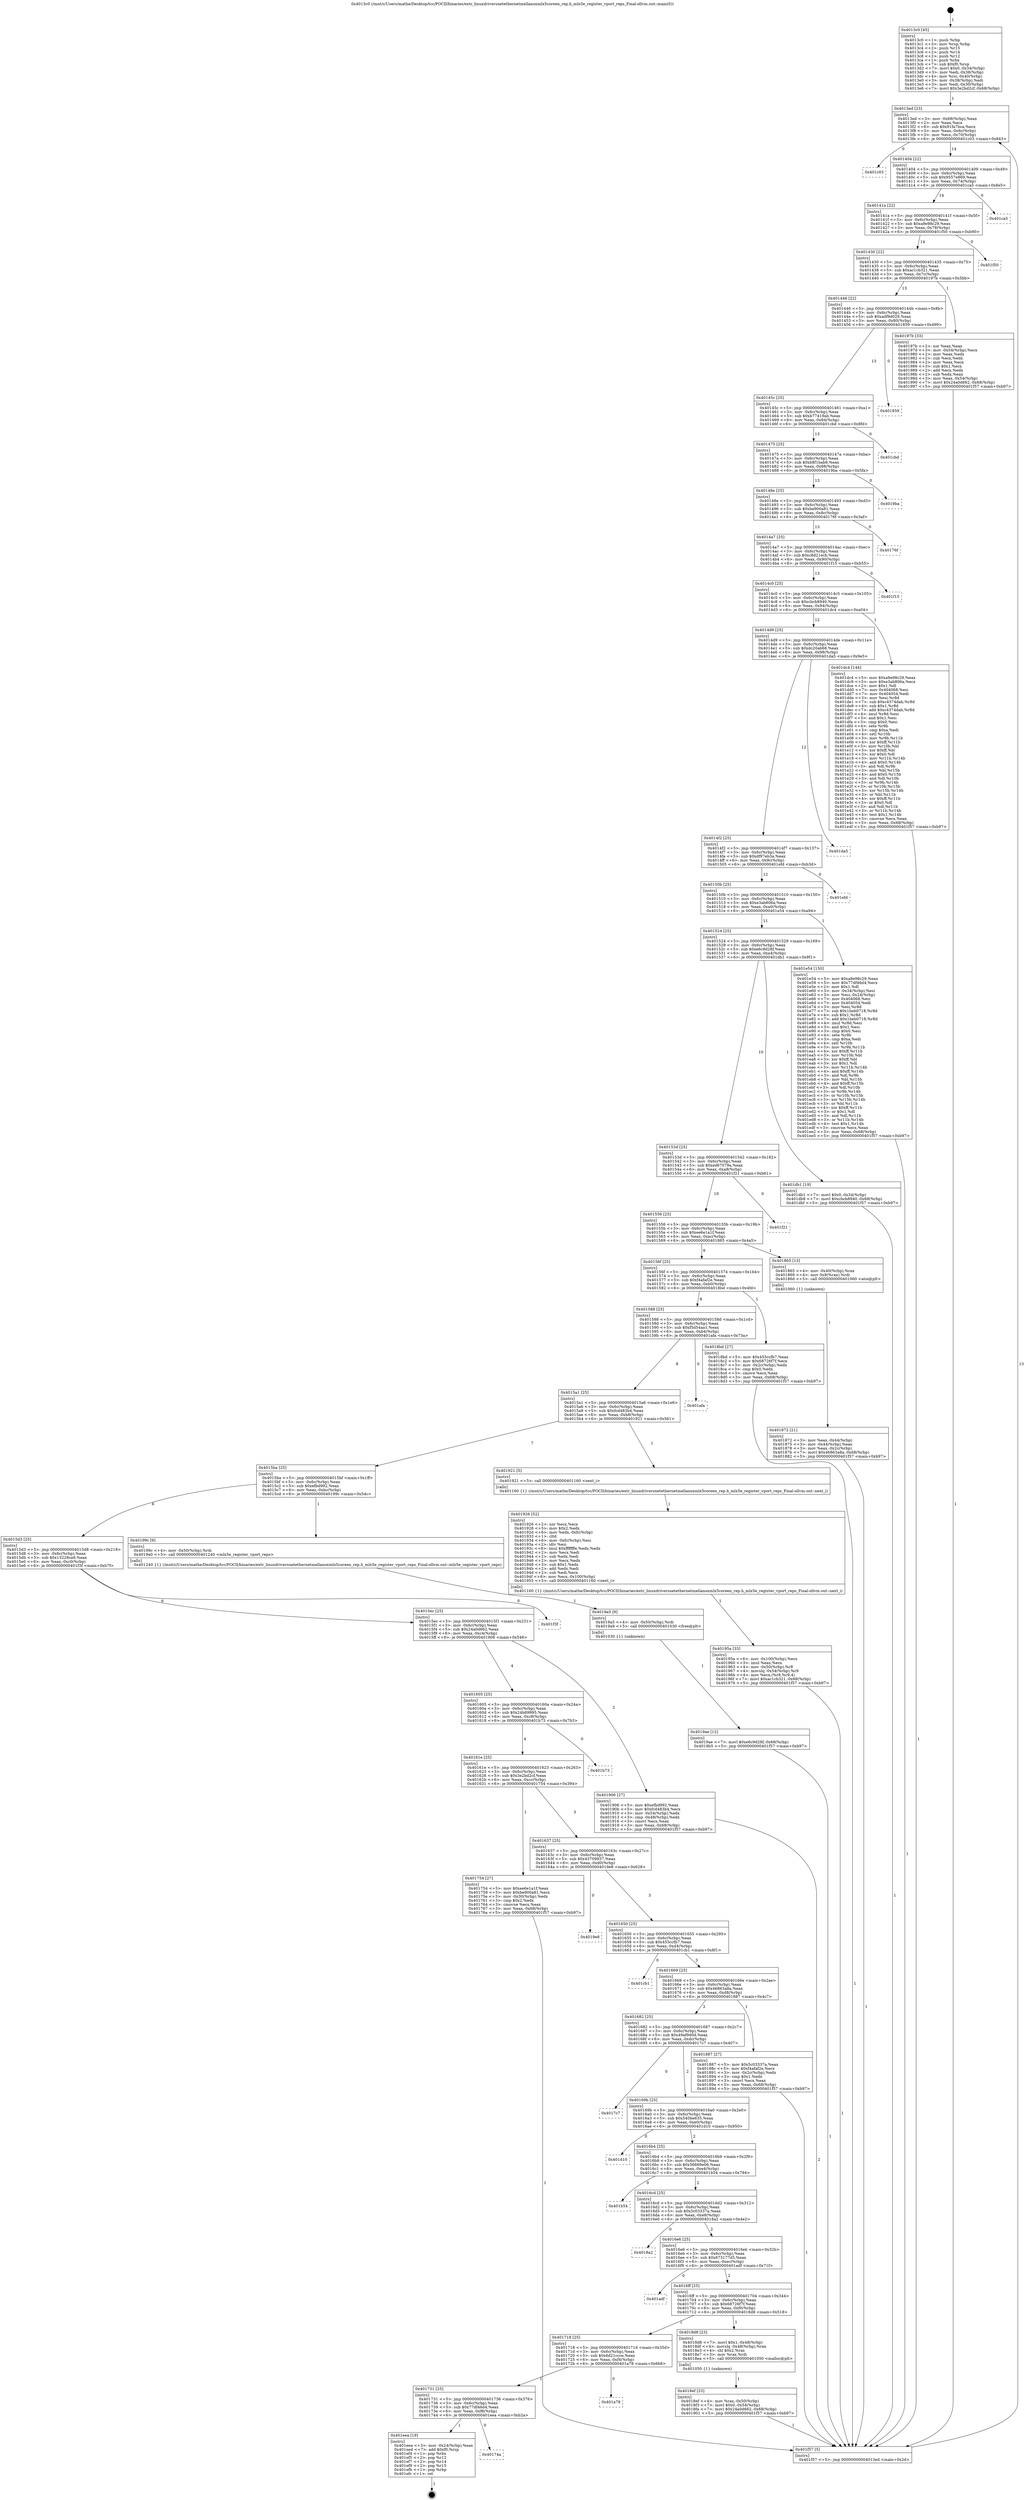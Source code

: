 digraph "0x4013c0" {
  label = "0x4013c0 (/mnt/c/Users/mathe/Desktop/tcc/POCII/binaries/extr_linuxdriversnetethernetmellanoxmlx5coreen_rep.h_mlx5e_register_vport_reps_Final-ollvm.out::main(0))"
  labelloc = "t"
  node[shape=record]

  Entry [label="",width=0.3,height=0.3,shape=circle,fillcolor=black,style=filled]
  "0x4013ed" [label="{
     0x4013ed [23]\l
     | [instrs]\l
     &nbsp;&nbsp;0x4013ed \<+3\>: mov -0x68(%rbp),%eax\l
     &nbsp;&nbsp;0x4013f0 \<+2\>: mov %eax,%ecx\l
     &nbsp;&nbsp;0x4013f2 \<+6\>: sub $0x91fa7bca,%ecx\l
     &nbsp;&nbsp;0x4013f8 \<+3\>: mov %eax,-0x6c(%rbp)\l
     &nbsp;&nbsp;0x4013fb \<+3\>: mov %ecx,-0x70(%rbp)\l
     &nbsp;&nbsp;0x4013fe \<+6\>: je 0000000000401c03 \<main+0x843\>\l
  }"]
  "0x401c03" [label="{
     0x401c03\l
  }", style=dashed]
  "0x401404" [label="{
     0x401404 [22]\l
     | [instrs]\l
     &nbsp;&nbsp;0x401404 \<+5\>: jmp 0000000000401409 \<main+0x49\>\l
     &nbsp;&nbsp;0x401409 \<+3\>: mov -0x6c(%rbp),%eax\l
     &nbsp;&nbsp;0x40140c \<+5\>: sub $0x9557e869,%eax\l
     &nbsp;&nbsp;0x401411 \<+3\>: mov %eax,-0x74(%rbp)\l
     &nbsp;&nbsp;0x401414 \<+6\>: je 0000000000401ca5 \<main+0x8e5\>\l
  }"]
  Exit [label="",width=0.3,height=0.3,shape=circle,fillcolor=black,style=filled,peripheries=2]
  "0x401ca5" [label="{
     0x401ca5\l
  }", style=dashed]
  "0x40141a" [label="{
     0x40141a [22]\l
     | [instrs]\l
     &nbsp;&nbsp;0x40141a \<+5\>: jmp 000000000040141f \<main+0x5f\>\l
     &nbsp;&nbsp;0x40141f \<+3\>: mov -0x6c(%rbp),%eax\l
     &nbsp;&nbsp;0x401422 \<+5\>: sub $0xa9e98c29,%eax\l
     &nbsp;&nbsp;0x401427 \<+3\>: mov %eax,-0x78(%rbp)\l
     &nbsp;&nbsp;0x40142a \<+6\>: je 0000000000401f50 \<main+0xb90\>\l
  }"]
  "0x40174a" [label="{
     0x40174a\l
  }", style=dashed]
  "0x401f50" [label="{
     0x401f50\l
  }", style=dashed]
  "0x401430" [label="{
     0x401430 [22]\l
     | [instrs]\l
     &nbsp;&nbsp;0x401430 \<+5\>: jmp 0000000000401435 \<main+0x75\>\l
     &nbsp;&nbsp;0x401435 \<+3\>: mov -0x6c(%rbp),%eax\l
     &nbsp;&nbsp;0x401438 \<+5\>: sub $0xac1cb321,%eax\l
     &nbsp;&nbsp;0x40143d \<+3\>: mov %eax,-0x7c(%rbp)\l
     &nbsp;&nbsp;0x401440 \<+6\>: je 000000000040197b \<main+0x5bb\>\l
  }"]
  "0x401eea" [label="{
     0x401eea [19]\l
     | [instrs]\l
     &nbsp;&nbsp;0x401eea \<+3\>: mov -0x24(%rbp),%eax\l
     &nbsp;&nbsp;0x401eed \<+7\>: add $0xf0,%rsp\l
     &nbsp;&nbsp;0x401ef4 \<+1\>: pop %rbx\l
     &nbsp;&nbsp;0x401ef5 \<+2\>: pop %r12\l
     &nbsp;&nbsp;0x401ef7 \<+2\>: pop %r14\l
     &nbsp;&nbsp;0x401ef9 \<+2\>: pop %r15\l
     &nbsp;&nbsp;0x401efb \<+1\>: pop %rbp\l
     &nbsp;&nbsp;0x401efc \<+1\>: ret\l
  }"]
  "0x40197b" [label="{
     0x40197b [33]\l
     | [instrs]\l
     &nbsp;&nbsp;0x40197b \<+2\>: xor %eax,%eax\l
     &nbsp;&nbsp;0x40197d \<+3\>: mov -0x54(%rbp),%ecx\l
     &nbsp;&nbsp;0x401980 \<+2\>: mov %eax,%edx\l
     &nbsp;&nbsp;0x401982 \<+2\>: sub %ecx,%edx\l
     &nbsp;&nbsp;0x401984 \<+2\>: mov %eax,%ecx\l
     &nbsp;&nbsp;0x401986 \<+3\>: sub $0x1,%ecx\l
     &nbsp;&nbsp;0x401989 \<+2\>: add %ecx,%edx\l
     &nbsp;&nbsp;0x40198b \<+2\>: sub %edx,%eax\l
     &nbsp;&nbsp;0x40198d \<+3\>: mov %eax,-0x54(%rbp)\l
     &nbsp;&nbsp;0x401990 \<+7\>: movl $0x24a0d662,-0x68(%rbp)\l
     &nbsp;&nbsp;0x401997 \<+5\>: jmp 0000000000401f57 \<main+0xb97\>\l
  }"]
  "0x401446" [label="{
     0x401446 [22]\l
     | [instrs]\l
     &nbsp;&nbsp;0x401446 \<+5\>: jmp 000000000040144b \<main+0x8b\>\l
     &nbsp;&nbsp;0x40144b \<+3\>: mov -0x6c(%rbp),%eax\l
     &nbsp;&nbsp;0x40144e \<+5\>: sub $0xadf9d029,%eax\l
     &nbsp;&nbsp;0x401453 \<+3\>: mov %eax,-0x80(%rbp)\l
     &nbsp;&nbsp;0x401456 \<+6\>: je 0000000000401859 \<main+0x499\>\l
  }"]
  "0x401731" [label="{
     0x401731 [25]\l
     | [instrs]\l
     &nbsp;&nbsp;0x401731 \<+5\>: jmp 0000000000401736 \<main+0x376\>\l
     &nbsp;&nbsp;0x401736 \<+3\>: mov -0x6c(%rbp),%eax\l
     &nbsp;&nbsp;0x401739 \<+5\>: sub $0x77df46d4,%eax\l
     &nbsp;&nbsp;0x40173e \<+6\>: mov %eax,-0xf8(%rbp)\l
     &nbsp;&nbsp;0x401744 \<+6\>: je 0000000000401eea \<main+0xb2a\>\l
  }"]
  "0x401859" [label="{
     0x401859\l
  }", style=dashed]
  "0x40145c" [label="{
     0x40145c [25]\l
     | [instrs]\l
     &nbsp;&nbsp;0x40145c \<+5\>: jmp 0000000000401461 \<main+0xa1\>\l
     &nbsp;&nbsp;0x401461 \<+3\>: mov -0x6c(%rbp),%eax\l
     &nbsp;&nbsp;0x401464 \<+5\>: sub $0xb77419ab,%eax\l
     &nbsp;&nbsp;0x401469 \<+6\>: mov %eax,-0x84(%rbp)\l
     &nbsp;&nbsp;0x40146f \<+6\>: je 0000000000401cbd \<main+0x8fd\>\l
  }"]
  "0x401a78" [label="{
     0x401a78\l
  }", style=dashed]
  "0x401cbd" [label="{
     0x401cbd\l
  }", style=dashed]
  "0x401475" [label="{
     0x401475 [25]\l
     | [instrs]\l
     &nbsp;&nbsp;0x401475 \<+5\>: jmp 000000000040147a \<main+0xba\>\l
     &nbsp;&nbsp;0x40147a \<+3\>: mov -0x6c(%rbp),%eax\l
     &nbsp;&nbsp;0x40147d \<+5\>: sub $0xb8f1bab8,%eax\l
     &nbsp;&nbsp;0x401482 \<+6\>: mov %eax,-0x88(%rbp)\l
     &nbsp;&nbsp;0x401488 \<+6\>: je 00000000004019ba \<main+0x5fa\>\l
  }"]
  "0x4019ae" [label="{
     0x4019ae [12]\l
     | [instrs]\l
     &nbsp;&nbsp;0x4019ae \<+7\>: movl $0xe6c9d28f,-0x68(%rbp)\l
     &nbsp;&nbsp;0x4019b5 \<+5\>: jmp 0000000000401f57 \<main+0xb97\>\l
  }"]
  "0x4019ba" [label="{
     0x4019ba\l
  }", style=dashed]
  "0x40148e" [label="{
     0x40148e [25]\l
     | [instrs]\l
     &nbsp;&nbsp;0x40148e \<+5\>: jmp 0000000000401493 \<main+0xd3\>\l
     &nbsp;&nbsp;0x401493 \<+3\>: mov -0x6c(%rbp),%eax\l
     &nbsp;&nbsp;0x401496 \<+5\>: sub $0xbe900a81,%eax\l
     &nbsp;&nbsp;0x40149b \<+6\>: mov %eax,-0x8c(%rbp)\l
     &nbsp;&nbsp;0x4014a1 \<+6\>: je 000000000040176f \<main+0x3af\>\l
  }"]
  "0x4019a5" [label="{
     0x4019a5 [9]\l
     | [instrs]\l
     &nbsp;&nbsp;0x4019a5 \<+4\>: mov -0x50(%rbp),%rdi\l
     &nbsp;&nbsp;0x4019a9 \<+5\>: call 0000000000401030 \<free@plt\>\l
     | [calls]\l
     &nbsp;&nbsp;0x401030 \{1\} (unknown)\l
  }"]
  "0x40176f" [label="{
     0x40176f\l
  }", style=dashed]
  "0x4014a7" [label="{
     0x4014a7 [25]\l
     | [instrs]\l
     &nbsp;&nbsp;0x4014a7 \<+5\>: jmp 00000000004014ac \<main+0xec\>\l
     &nbsp;&nbsp;0x4014ac \<+3\>: mov -0x6c(%rbp),%eax\l
     &nbsp;&nbsp;0x4014af \<+5\>: sub $0xc8d21ecb,%eax\l
     &nbsp;&nbsp;0x4014b4 \<+6\>: mov %eax,-0x90(%rbp)\l
     &nbsp;&nbsp;0x4014ba \<+6\>: je 0000000000401f15 \<main+0xb55\>\l
  }"]
  "0x40195a" [label="{
     0x40195a [33]\l
     | [instrs]\l
     &nbsp;&nbsp;0x40195a \<+6\>: mov -0x100(%rbp),%ecx\l
     &nbsp;&nbsp;0x401960 \<+3\>: imul %eax,%ecx\l
     &nbsp;&nbsp;0x401963 \<+4\>: mov -0x50(%rbp),%r8\l
     &nbsp;&nbsp;0x401967 \<+4\>: movslq -0x54(%rbp),%r9\l
     &nbsp;&nbsp;0x40196b \<+4\>: mov %ecx,(%r8,%r9,4)\l
     &nbsp;&nbsp;0x40196f \<+7\>: movl $0xac1cb321,-0x68(%rbp)\l
     &nbsp;&nbsp;0x401976 \<+5\>: jmp 0000000000401f57 \<main+0xb97\>\l
  }"]
  "0x401f15" [label="{
     0x401f15\l
  }", style=dashed]
  "0x4014c0" [label="{
     0x4014c0 [25]\l
     | [instrs]\l
     &nbsp;&nbsp;0x4014c0 \<+5\>: jmp 00000000004014c5 \<main+0x105\>\l
     &nbsp;&nbsp;0x4014c5 \<+3\>: mov -0x6c(%rbp),%eax\l
     &nbsp;&nbsp;0x4014c8 \<+5\>: sub $0xcbcb8940,%eax\l
     &nbsp;&nbsp;0x4014cd \<+6\>: mov %eax,-0x94(%rbp)\l
     &nbsp;&nbsp;0x4014d3 \<+6\>: je 0000000000401dc4 \<main+0xa04\>\l
  }"]
  "0x401926" [label="{
     0x401926 [52]\l
     | [instrs]\l
     &nbsp;&nbsp;0x401926 \<+2\>: xor %ecx,%ecx\l
     &nbsp;&nbsp;0x401928 \<+5\>: mov $0x2,%edx\l
     &nbsp;&nbsp;0x40192d \<+6\>: mov %edx,-0xfc(%rbp)\l
     &nbsp;&nbsp;0x401933 \<+1\>: cltd\l
     &nbsp;&nbsp;0x401934 \<+6\>: mov -0xfc(%rbp),%esi\l
     &nbsp;&nbsp;0x40193a \<+2\>: idiv %esi\l
     &nbsp;&nbsp;0x40193c \<+6\>: imul $0xfffffffe,%edx,%edx\l
     &nbsp;&nbsp;0x401942 \<+2\>: mov %ecx,%edi\l
     &nbsp;&nbsp;0x401944 \<+2\>: sub %edx,%edi\l
     &nbsp;&nbsp;0x401946 \<+2\>: mov %ecx,%edx\l
     &nbsp;&nbsp;0x401948 \<+3\>: sub $0x1,%edx\l
     &nbsp;&nbsp;0x40194b \<+2\>: add %edx,%edi\l
     &nbsp;&nbsp;0x40194d \<+2\>: sub %edi,%ecx\l
     &nbsp;&nbsp;0x40194f \<+6\>: mov %ecx,-0x100(%rbp)\l
     &nbsp;&nbsp;0x401955 \<+5\>: call 0000000000401160 \<next_i\>\l
     | [calls]\l
     &nbsp;&nbsp;0x401160 \{1\} (/mnt/c/Users/mathe/Desktop/tcc/POCII/binaries/extr_linuxdriversnetethernetmellanoxmlx5coreen_rep.h_mlx5e_register_vport_reps_Final-ollvm.out::next_i)\l
  }"]
  "0x401dc4" [label="{
     0x401dc4 [144]\l
     | [instrs]\l
     &nbsp;&nbsp;0x401dc4 \<+5\>: mov $0xa9e98c29,%eax\l
     &nbsp;&nbsp;0x401dc9 \<+5\>: mov $0xe3ab806a,%ecx\l
     &nbsp;&nbsp;0x401dce \<+2\>: mov $0x1,%dl\l
     &nbsp;&nbsp;0x401dd0 \<+7\>: mov 0x404068,%esi\l
     &nbsp;&nbsp;0x401dd7 \<+7\>: mov 0x404054,%edi\l
     &nbsp;&nbsp;0x401dde \<+3\>: mov %esi,%r8d\l
     &nbsp;&nbsp;0x401de1 \<+7\>: sub $0xc4374dab,%r8d\l
     &nbsp;&nbsp;0x401de8 \<+4\>: sub $0x1,%r8d\l
     &nbsp;&nbsp;0x401dec \<+7\>: add $0xc4374dab,%r8d\l
     &nbsp;&nbsp;0x401df3 \<+4\>: imul %r8d,%esi\l
     &nbsp;&nbsp;0x401df7 \<+3\>: and $0x1,%esi\l
     &nbsp;&nbsp;0x401dfa \<+3\>: cmp $0x0,%esi\l
     &nbsp;&nbsp;0x401dfd \<+4\>: sete %r9b\l
     &nbsp;&nbsp;0x401e01 \<+3\>: cmp $0xa,%edi\l
     &nbsp;&nbsp;0x401e04 \<+4\>: setl %r10b\l
     &nbsp;&nbsp;0x401e08 \<+3\>: mov %r9b,%r11b\l
     &nbsp;&nbsp;0x401e0b \<+4\>: xor $0xff,%r11b\l
     &nbsp;&nbsp;0x401e0f \<+3\>: mov %r10b,%bl\l
     &nbsp;&nbsp;0x401e12 \<+3\>: xor $0xff,%bl\l
     &nbsp;&nbsp;0x401e15 \<+3\>: xor $0x0,%dl\l
     &nbsp;&nbsp;0x401e18 \<+3\>: mov %r11b,%r14b\l
     &nbsp;&nbsp;0x401e1b \<+4\>: and $0x0,%r14b\l
     &nbsp;&nbsp;0x401e1f \<+3\>: and %dl,%r9b\l
     &nbsp;&nbsp;0x401e22 \<+3\>: mov %bl,%r15b\l
     &nbsp;&nbsp;0x401e25 \<+4\>: and $0x0,%r15b\l
     &nbsp;&nbsp;0x401e29 \<+3\>: and %dl,%r10b\l
     &nbsp;&nbsp;0x401e2c \<+3\>: or %r9b,%r14b\l
     &nbsp;&nbsp;0x401e2f \<+3\>: or %r10b,%r15b\l
     &nbsp;&nbsp;0x401e32 \<+3\>: xor %r15b,%r14b\l
     &nbsp;&nbsp;0x401e35 \<+3\>: or %bl,%r11b\l
     &nbsp;&nbsp;0x401e38 \<+4\>: xor $0xff,%r11b\l
     &nbsp;&nbsp;0x401e3c \<+3\>: or $0x0,%dl\l
     &nbsp;&nbsp;0x401e3f \<+3\>: and %dl,%r11b\l
     &nbsp;&nbsp;0x401e42 \<+3\>: or %r11b,%r14b\l
     &nbsp;&nbsp;0x401e45 \<+4\>: test $0x1,%r14b\l
     &nbsp;&nbsp;0x401e49 \<+3\>: cmovne %ecx,%eax\l
     &nbsp;&nbsp;0x401e4c \<+3\>: mov %eax,-0x68(%rbp)\l
     &nbsp;&nbsp;0x401e4f \<+5\>: jmp 0000000000401f57 \<main+0xb97\>\l
  }"]
  "0x4014d9" [label="{
     0x4014d9 [25]\l
     | [instrs]\l
     &nbsp;&nbsp;0x4014d9 \<+5\>: jmp 00000000004014de \<main+0x11e\>\l
     &nbsp;&nbsp;0x4014de \<+3\>: mov -0x6c(%rbp),%eax\l
     &nbsp;&nbsp;0x4014e1 \<+5\>: sub $0xdc20ab66,%eax\l
     &nbsp;&nbsp;0x4014e6 \<+6\>: mov %eax,-0x98(%rbp)\l
     &nbsp;&nbsp;0x4014ec \<+6\>: je 0000000000401da5 \<main+0x9e5\>\l
  }"]
  "0x4018ef" [label="{
     0x4018ef [23]\l
     | [instrs]\l
     &nbsp;&nbsp;0x4018ef \<+4\>: mov %rax,-0x50(%rbp)\l
     &nbsp;&nbsp;0x4018f3 \<+7\>: movl $0x0,-0x54(%rbp)\l
     &nbsp;&nbsp;0x4018fa \<+7\>: movl $0x24a0d662,-0x68(%rbp)\l
     &nbsp;&nbsp;0x401901 \<+5\>: jmp 0000000000401f57 \<main+0xb97\>\l
  }"]
  "0x401da5" [label="{
     0x401da5\l
  }", style=dashed]
  "0x4014f2" [label="{
     0x4014f2 [25]\l
     | [instrs]\l
     &nbsp;&nbsp;0x4014f2 \<+5\>: jmp 00000000004014f7 \<main+0x137\>\l
     &nbsp;&nbsp;0x4014f7 \<+3\>: mov -0x6c(%rbp),%eax\l
     &nbsp;&nbsp;0x4014fa \<+5\>: sub $0xdf97eb3a,%eax\l
     &nbsp;&nbsp;0x4014ff \<+6\>: mov %eax,-0x9c(%rbp)\l
     &nbsp;&nbsp;0x401505 \<+6\>: je 0000000000401efd \<main+0xb3d\>\l
  }"]
  "0x401718" [label="{
     0x401718 [25]\l
     | [instrs]\l
     &nbsp;&nbsp;0x401718 \<+5\>: jmp 000000000040171d \<main+0x35d\>\l
     &nbsp;&nbsp;0x40171d \<+3\>: mov -0x6c(%rbp),%eax\l
     &nbsp;&nbsp;0x401720 \<+5\>: sub $0x6d21ccce,%eax\l
     &nbsp;&nbsp;0x401725 \<+6\>: mov %eax,-0xf4(%rbp)\l
     &nbsp;&nbsp;0x40172b \<+6\>: je 0000000000401a78 \<main+0x6b8\>\l
  }"]
  "0x401efd" [label="{
     0x401efd\l
  }", style=dashed]
  "0x40150b" [label="{
     0x40150b [25]\l
     | [instrs]\l
     &nbsp;&nbsp;0x40150b \<+5\>: jmp 0000000000401510 \<main+0x150\>\l
     &nbsp;&nbsp;0x401510 \<+3\>: mov -0x6c(%rbp),%eax\l
     &nbsp;&nbsp;0x401513 \<+5\>: sub $0xe3ab806a,%eax\l
     &nbsp;&nbsp;0x401518 \<+6\>: mov %eax,-0xa0(%rbp)\l
     &nbsp;&nbsp;0x40151e \<+6\>: je 0000000000401e54 \<main+0xa94\>\l
  }"]
  "0x4018d8" [label="{
     0x4018d8 [23]\l
     | [instrs]\l
     &nbsp;&nbsp;0x4018d8 \<+7\>: movl $0x1,-0x48(%rbp)\l
     &nbsp;&nbsp;0x4018df \<+4\>: movslq -0x48(%rbp),%rax\l
     &nbsp;&nbsp;0x4018e3 \<+4\>: shl $0x2,%rax\l
     &nbsp;&nbsp;0x4018e7 \<+3\>: mov %rax,%rdi\l
     &nbsp;&nbsp;0x4018ea \<+5\>: call 0000000000401050 \<malloc@plt\>\l
     | [calls]\l
     &nbsp;&nbsp;0x401050 \{1\} (unknown)\l
  }"]
  "0x401e54" [label="{
     0x401e54 [150]\l
     | [instrs]\l
     &nbsp;&nbsp;0x401e54 \<+5\>: mov $0xa9e98c29,%eax\l
     &nbsp;&nbsp;0x401e59 \<+5\>: mov $0x77df46d4,%ecx\l
     &nbsp;&nbsp;0x401e5e \<+2\>: mov $0x1,%dl\l
     &nbsp;&nbsp;0x401e60 \<+3\>: mov -0x34(%rbp),%esi\l
     &nbsp;&nbsp;0x401e63 \<+3\>: mov %esi,-0x24(%rbp)\l
     &nbsp;&nbsp;0x401e66 \<+7\>: mov 0x404068,%esi\l
     &nbsp;&nbsp;0x401e6d \<+7\>: mov 0x404054,%edi\l
     &nbsp;&nbsp;0x401e74 \<+3\>: mov %esi,%r8d\l
     &nbsp;&nbsp;0x401e77 \<+7\>: sub $0x1beb0718,%r8d\l
     &nbsp;&nbsp;0x401e7e \<+4\>: sub $0x1,%r8d\l
     &nbsp;&nbsp;0x401e82 \<+7\>: add $0x1beb0718,%r8d\l
     &nbsp;&nbsp;0x401e89 \<+4\>: imul %r8d,%esi\l
     &nbsp;&nbsp;0x401e8d \<+3\>: and $0x1,%esi\l
     &nbsp;&nbsp;0x401e90 \<+3\>: cmp $0x0,%esi\l
     &nbsp;&nbsp;0x401e93 \<+4\>: sete %r9b\l
     &nbsp;&nbsp;0x401e97 \<+3\>: cmp $0xa,%edi\l
     &nbsp;&nbsp;0x401e9a \<+4\>: setl %r10b\l
     &nbsp;&nbsp;0x401e9e \<+3\>: mov %r9b,%r11b\l
     &nbsp;&nbsp;0x401ea1 \<+4\>: xor $0xff,%r11b\l
     &nbsp;&nbsp;0x401ea5 \<+3\>: mov %r10b,%bl\l
     &nbsp;&nbsp;0x401ea8 \<+3\>: xor $0xff,%bl\l
     &nbsp;&nbsp;0x401eab \<+3\>: xor $0x1,%dl\l
     &nbsp;&nbsp;0x401eae \<+3\>: mov %r11b,%r14b\l
     &nbsp;&nbsp;0x401eb1 \<+4\>: and $0xff,%r14b\l
     &nbsp;&nbsp;0x401eb5 \<+3\>: and %dl,%r9b\l
     &nbsp;&nbsp;0x401eb8 \<+3\>: mov %bl,%r15b\l
     &nbsp;&nbsp;0x401ebb \<+4\>: and $0xff,%r15b\l
     &nbsp;&nbsp;0x401ebf \<+3\>: and %dl,%r10b\l
     &nbsp;&nbsp;0x401ec2 \<+3\>: or %r9b,%r14b\l
     &nbsp;&nbsp;0x401ec5 \<+3\>: or %r10b,%r15b\l
     &nbsp;&nbsp;0x401ec8 \<+3\>: xor %r15b,%r14b\l
     &nbsp;&nbsp;0x401ecb \<+3\>: or %bl,%r11b\l
     &nbsp;&nbsp;0x401ece \<+4\>: xor $0xff,%r11b\l
     &nbsp;&nbsp;0x401ed2 \<+3\>: or $0x1,%dl\l
     &nbsp;&nbsp;0x401ed5 \<+3\>: and %dl,%r11b\l
     &nbsp;&nbsp;0x401ed8 \<+3\>: or %r11b,%r14b\l
     &nbsp;&nbsp;0x401edb \<+4\>: test $0x1,%r14b\l
     &nbsp;&nbsp;0x401edf \<+3\>: cmovne %ecx,%eax\l
     &nbsp;&nbsp;0x401ee2 \<+3\>: mov %eax,-0x68(%rbp)\l
     &nbsp;&nbsp;0x401ee5 \<+5\>: jmp 0000000000401f57 \<main+0xb97\>\l
  }"]
  "0x401524" [label="{
     0x401524 [25]\l
     | [instrs]\l
     &nbsp;&nbsp;0x401524 \<+5\>: jmp 0000000000401529 \<main+0x169\>\l
     &nbsp;&nbsp;0x401529 \<+3\>: mov -0x6c(%rbp),%eax\l
     &nbsp;&nbsp;0x40152c \<+5\>: sub $0xe6c9d28f,%eax\l
     &nbsp;&nbsp;0x401531 \<+6\>: mov %eax,-0xa4(%rbp)\l
     &nbsp;&nbsp;0x401537 \<+6\>: je 0000000000401db1 \<main+0x9f1\>\l
  }"]
  "0x4016ff" [label="{
     0x4016ff [25]\l
     | [instrs]\l
     &nbsp;&nbsp;0x4016ff \<+5\>: jmp 0000000000401704 \<main+0x344\>\l
     &nbsp;&nbsp;0x401704 \<+3\>: mov -0x6c(%rbp),%eax\l
     &nbsp;&nbsp;0x401707 \<+5\>: sub $0x68726f7f,%eax\l
     &nbsp;&nbsp;0x40170c \<+6\>: mov %eax,-0xf0(%rbp)\l
     &nbsp;&nbsp;0x401712 \<+6\>: je 00000000004018d8 \<main+0x518\>\l
  }"]
  "0x401db1" [label="{
     0x401db1 [19]\l
     | [instrs]\l
     &nbsp;&nbsp;0x401db1 \<+7\>: movl $0x0,-0x34(%rbp)\l
     &nbsp;&nbsp;0x401db8 \<+7\>: movl $0xcbcb8940,-0x68(%rbp)\l
     &nbsp;&nbsp;0x401dbf \<+5\>: jmp 0000000000401f57 \<main+0xb97\>\l
  }"]
  "0x40153d" [label="{
     0x40153d [25]\l
     | [instrs]\l
     &nbsp;&nbsp;0x40153d \<+5\>: jmp 0000000000401542 \<main+0x182\>\l
     &nbsp;&nbsp;0x401542 \<+3\>: mov -0x6c(%rbp),%eax\l
     &nbsp;&nbsp;0x401545 \<+5\>: sub $0xed67079a,%eax\l
     &nbsp;&nbsp;0x40154a \<+6\>: mov %eax,-0xa8(%rbp)\l
     &nbsp;&nbsp;0x401550 \<+6\>: je 0000000000401f21 \<main+0xb61\>\l
  }"]
  "0x401adf" [label="{
     0x401adf\l
  }", style=dashed]
  "0x401f21" [label="{
     0x401f21\l
  }", style=dashed]
  "0x401556" [label="{
     0x401556 [25]\l
     | [instrs]\l
     &nbsp;&nbsp;0x401556 \<+5\>: jmp 000000000040155b \<main+0x19b\>\l
     &nbsp;&nbsp;0x40155b \<+3\>: mov -0x6c(%rbp),%eax\l
     &nbsp;&nbsp;0x40155e \<+5\>: sub $0xee6e1a1f,%eax\l
     &nbsp;&nbsp;0x401563 \<+6\>: mov %eax,-0xac(%rbp)\l
     &nbsp;&nbsp;0x401569 \<+6\>: je 0000000000401865 \<main+0x4a5\>\l
  }"]
  "0x4016e6" [label="{
     0x4016e6 [25]\l
     | [instrs]\l
     &nbsp;&nbsp;0x4016e6 \<+5\>: jmp 00000000004016eb \<main+0x32b\>\l
     &nbsp;&nbsp;0x4016eb \<+3\>: mov -0x6c(%rbp),%eax\l
     &nbsp;&nbsp;0x4016ee \<+5\>: sub $0x673177d5,%eax\l
     &nbsp;&nbsp;0x4016f3 \<+6\>: mov %eax,-0xec(%rbp)\l
     &nbsp;&nbsp;0x4016f9 \<+6\>: je 0000000000401adf \<main+0x71f\>\l
  }"]
  "0x401865" [label="{
     0x401865 [13]\l
     | [instrs]\l
     &nbsp;&nbsp;0x401865 \<+4\>: mov -0x40(%rbp),%rax\l
     &nbsp;&nbsp;0x401869 \<+4\>: mov 0x8(%rax),%rdi\l
     &nbsp;&nbsp;0x40186d \<+5\>: call 0000000000401060 \<atoi@plt\>\l
     | [calls]\l
     &nbsp;&nbsp;0x401060 \{1\} (unknown)\l
  }"]
  "0x40156f" [label="{
     0x40156f [25]\l
     | [instrs]\l
     &nbsp;&nbsp;0x40156f \<+5\>: jmp 0000000000401574 \<main+0x1b4\>\l
     &nbsp;&nbsp;0x401574 \<+3\>: mov -0x6c(%rbp),%eax\l
     &nbsp;&nbsp;0x401577 \<+5\>: sub $0xf4afaf2e,%eax\l
     &nbsp;&nbsp;0x40157c \<+6\>: mov %eax,-0xb0(%rbp)\l
     &nbsp;&nbsp;0x401582 \<+6\>: je 00000000004018bd \<main+0x4fd\>\l
  }"]
  "0x4018a2" [label="{
     0x4018a2\l
  }", style=dashed]
  "0x4018bd" [label="{
     0x4018bd [27]\l
     | [instrs]\l
     &nbsp;&nbsp;0x4018bd \<+5\>: mov $0x455ccfb7,%eax\l
     &nbsp;&nbsp;0x4018c2 \<+5\>: mov $0x68726f7f,%ecx\l
     &nbsp;&nbsp;0x4018c7 \<+3\>: mov -0x2c(%rbp),%edx\l
     &nbsp;&nbsp;0x4018ca \<+3\>: cmp $0x0,%edx\l
     &nbsp;&nbsp;0x4018cd \<+3\>: cmove %ecx,%eax\l
     &nbsp;&nbsp;0x4018d0 \<+3\>: mov %eax,-0x68(%rbp)\l
     &nbsp;&nbsp;0x4018d3 \<+5\>: jmp 0000000000401f57 \<main+0xb97\>\l
  }"]
  "0x401588" [label="{
     0x401588 [25]\l
     | [instrs]\l
     &nbsp;&nbsp;0x401588 \<+5\>: jmp 000000000040158d \<main+0x1cd\>\l
     &nbsp;&nbsp;0x40158d \<+3\>: mov -0x6c(%rbp),%eax\l
     &nbsp;&nbsp;0x401590 \<+5\>: sub $0xf5d54aa1,%eax\l
     &nbsp;&nbsp;0x401595 \<+6\>: mov %eax,-0xb4(%rbp)\l
     &nbsp;&nbsp;0x40159b \<+6\>: je 0000000000401afa \<main+0x73a\>\l
  }"]
  "0x4016cd" [label="{
     0x4016cd [25]\l
     | [instrs]\l
     &nbsp;&nbsp;0x4016cd \<+5\>: jmp 00000000004016d2 \<main+0x312\>\l
     &nbsp;&nbsp;0x4016d2 \<+3\>: mov -0x6c(%rbp),%eax\l
     &nbsp;&nbsp;0x4016d5 \<+5\>: sub $0x5c03337a,%eax\l
     &nbsp;&nbsp;0x4016da \<+6\>: mov %eax,-0xe8(%rbp)\l
     &nbsp;&nbsp;0x4016e0 \<+6\>: je 00000000004018a2 \<main+0x4e2\>\l
  }"]
  "0x401afa" [label="{
     0x401afa\l
  }", style=dashed]
  "0x4015a1" [label="{
     0x4015a1 [25]\l
     | [instrs]\l
     &nbsp;&nbsp;0x4015a1 \<+5\>: jmp 00000000004015a6 \<main+0x1e6\>\l
     &nbsp;&nbsp;0x4015a6 \<+3\>: mov -0x6c(%rbp),%eax\l
     &nbsp;&nbsp;0x4015a9 \<+5\>: sub $0xfcd483b4,%eax\l
     &nbsp;&nbsp;0x4015ae \<+6\>: mov %eax,-0xb8(%rbp)\l
     &nbsp;&nbsp;0x4015b4 \<+6\>: je 0000000000401921 \<main+0x561\>\l
  }"]
  "0x401b54" [label="{
     0x401b54\l
  }", style=dashed]
  "0x401921" [label="{
     0x401921 [5]\l
     | [instrs]\l
     &nbsp;&nbsp;0x401921 \<+5\>: call 0000000000401160 \<next_i\>\l
     | [calls]\l
     &nbsp;&nbsp;0x401160 \{1\} (/mnt/c/Users/mathe/Desktop/tcc/POCII/binaries/extr_linuxdriversnetethernetmellanoxmlx5coreen_rep.h_mlx5e_register_vport_reps_Final-ollvm.out::next_i)\l
  }"]
  "0x4015ba" [label="{
     0x4015ba [25]\l
     | [instrs]\l
     &nbsp;&nbsp;0x4015ba \<+5\>: jmp 00000000004015bf \<main+0x1ff\>\l
     &nbsp;&nbsp;0x4015bf \<+3\>: mov -0x6c(%rbp),%eax\l
     &nbsp;&nbsp;0x4015c2 \<+5\>: sub $0xefbd992,%eax\l
     &nbsp;&nbsp;0x4015c7 \<+6\>: mov %eax,-0xbc(%rbp)\l
     &nbsp;&nbsp;0x4015cd \<+6\>: je 000000000040199c \<main+0x5dc\>\l
  }"]
  "0x4016b4" [label="{
     0x4016b4 [25]\l
     | [instrs]\l
     &nbsp;&nbsp;0x4016b4 \<+5\>: jmp 00000000004016b9 \<main+0x2f9\>\l
     &nbsp;&nbsp;0x4016b9 \<+3\>: mov -0x6c(%rbp),%eax\l
     &nbsp;&nbsp;0x4016bc \<+5\>: sub $0x56669e06,%eax\l
     &nbsp;&nbsp;0x4016c1 \<+6\>: mov %eax,-0xe4(%rbp)\l
     &nbsp;&nbsp;0x4016c7 \<+6\>: je 0000000000401b54 \<main+0x794\>\l
  }"]
  "0x40199c" [label="{
     0x40199c [9]\l
     | [instrs]\l
     &nbsp;&nbsp;0x40199c \<+4\>: mov -0x50(%rbp),%rdi\l
     &nbsp;&nbsp;0x4019a0 \<+5\>: call 0000000000401240 \<mlx5e_register_vport_reps\>\l
     | [calls]\l
     &nbsp;&nbsp;0x401240 \{1\} (/mnt/c/Users/mathe/Desktop/tcc/POCII/binaries/extr_linuxdriversnetethernetmellanoxmlx5coreen_rep.h_mlx5e_register_vport_reps_Final-ollvm.out::mlx5e_register_vport_reps)\l
  }"]
  "0x4015d3" [label="{
     0x4015d3 [25]\l
     | [instrs]\l
     &nbsp;&nbsp;0x4015d3 \<+5\>: jmp 00000000004015d8 \<main+0x218\>\l
     &nbsp;&nbsp;0x4015d8 \<+3\>: mov -0x6c(%rbp),%eax\l
     &nbsp;&nbsp;0x4015db \<+5\>: sub $0x13228ca9,%eax\l
     &nbsp;&nbsp;0x4015e0 \<+6\>: mov %eax,-0xc0(%rbp)\l
     &nbsp;&nbsp;0x4015e6 \<+6\>: je 0000000000401f3f \<main+0xb7f\>\l
  }"]
  "0x401d10" [label="{
     0x401d10\l
  }", style=dashed]
  "0x401f3f" [label="{
     0x401f3f\l
  }", style=dashed]
  "0x4015ec" [label="{
     0x4015ec [25]\l
     | [instrs]\l
     &nbsp;&nbsp;0x4015ec \<+5\>: jmp 00000000004015f1 \<main+0x231\>\l
     &nbsp;&nbsp;0x4015f1 \<+3\>: mov -0x6c(%rbp),%eax\l
     &nbsp;&nbsp;0x4015f4 \<+5\>: sub $0x24a0d662,%eax\l
     &nbsp;&nbsp;0x4015f9 \<+6\>: mov %eax,-0xc4(%rbp)\l
     &nbsp;&nbsp;0x4015ff \<+6\>: je 0000000000401906 \<main+0x546\>\l
  }"]
  "0x40169b" [label="{
     0x40169b [25]\l
     | [instrs]\l
     &nbsp;&nbsp;0x40169b \<+5\>: jmp 00000000004016a0 \<main+0x2e0\>\l
     &nbsp;&nbsp;0x4016a0 \<+3\>: mov -0x6c(%rbp),%eax\l
     &nbsp;&nbsp;0x4016a3 \<+5\>: sub $0x540be635,%eax\l
     &nbsp;&nbsp;0x4016a8 \<+6\>: mov %eax,-0xe0(%rbp)\l
     &nbsp;&nbsp;0x4016ae \<+6\>: je 0000000000401d10 \<main+0x950\>\l
  }"]
  "0x401906" [label="{
     0x401906 [27]\l
     | [instrs]\l
     &nbsp;&nbsp;0x401906 \<+5\>: mov $0xefbd992,%eax\l
     &nbsp;&nbsp;0x40190b \<+5\>: mov $0xfcd483b4,%ecx\l
     &nbsp;&nbsp;0x401910 \<+3\>: mov -0x54(%rbp),%edx\l
     &nbsp;&nbsp;0x401913 \<+3\>: cmp -0x48(%rbp),%edx\l
     &nbsp;&nbsp;0x401916 \<+3\>: cmovl %ecx,%eax\l
     &nbsp;&nbsp;0x401919 \<+3\>: mov %eax,-0x68(%rbp)\l
     &nbsp;&nbsp;0x40191c \<+5\>: jmp 0000000000401f57 \<main+0xb97\>\l
  }"]
  "0x401605" [label="{
     0x401605 [25]\l
     | [instrs]\l
     &nbsp;&nbsp;0x401605 \<+5\>: jmp 000000000040160a \<main+0x24a\>\l
     &nbsp;&nbsp;0x40160a \<+3\>: mov -0x6c(%rbp),%eax\l
     &nbsp;&nbsp;0x40160d \<+5\>: sub $0x24b89995,%eax\l
     &nbsp;&nbsp;0x401612 \<+6\>: mov %eax,-0xc8(%rbp)\l
     &nbsp;&nbsp;0x401618 \<+6\>: je 0000000000401b73 \<main+0x7b3\>\l
  }"]
  "0x4017c7" [label="{
     0x4017c7\l
  }", style=dashed]
  "0x401b73" [label="{
     0x401b73\l
  }", style=dashed]
  "0x40161e" [label="{
     0x40161e [25]\l
     | [instrs]\l
     &nbsp;&nbsp;0x40161e \<+5\>: jmp 0000000000401623 \<main+0x263\>\l
     &nbsp;&nbsp;0x401623 \<+3\>: mov -0x6c(%rbp),%eax\l
     &nbsp;&nbsp;0x401626 \<+5\>: sub $0x3e2bd2cf,%eax\l
     &nbsp;&nbsp;0x40162b \<+6\>: mov %eax,-0xcc(%rbp)\l
     &nbsp;&nbsp;0x401631 \<+6\>: je 0000000000401754 \<main+0x394\>\l
  }"]
  "0x401682" [label="{
     0x401682 [25]\l
     | [instrs]\l
     &nbsp;&nbsp;0x401682 \<+5\>: jmp 0000000000401687 \<main+0x2c7\>\l
     &nbsp;&nbsp;0x401687 \<+3\>: mov -0x6c(%rbp),%eax\l
     &nbsp;&nbsp;0x40168a \<+5\>: sub $0x49af9d0d,%eax\l
     &nbsp;&nbsp;0x40168f \<+6\>: mov %eax,-0xdc(%rbp)\l
     &nbsp;&nbsp;0x401695 \<+6\>: je 00000000004017c7 \<main+0x407\>\l
  }"]
  "0x401754" [label="{
     0x401754 [27]\l
     | [instrs]\l
     &nbsp;&nbsp;0x401754 \<+5\>: mov $0xee6e1a1f,%eax\l
     &nbsp;&nbsp;0x401759 \<+5\>: mov $0xbe900a81,%ecx\l
     &nbsp;&nbsp;0x40175e \<+3\>: mov -0x30(%rbp),%edx\l
     &nbsp;&nbsp;0x401761 \<+3\>: cmp $0x2,%edx\l
     &nbsp;&nbsp;0x401764 \<+3\>: cmovne %ecx,%eax\l
     &nbsp;&nbsp;0x401767 \<+3\>: mov %eax,-0x68(%rbp)\l
     &nbsp;&nbsp;0x40176a \<+5\>: jmp 0000000000401f57 \<main+0xb97\>\l
  }"]
  "0x401637" [label="{
     0x401637 [25]\l
     | [instrs]\l
     &nbsp;&nbsp;0x401637 \<+5\>: jmp 000000000040163c \<main+0x27c\>\l
     &nbsp;&nbsp;0x40163c \<+3\>: mov -0x6c(%rbp),%eax\l
     &nbsp;&nbsp;0x40163f \<+5\>: sub $0x43709937,%eax\l
     &nbsp;&nbsp;0x401644 \<+6\>: mov %eax,-0xd0(%rbp)\l
     &nbsp;&nbsp;0x40164a \<+6\>: je 00000000004019e8 \<main+0x628\>\l
  }"]
  "0x401f57" [label="{
     0x401f57 [5]\l
     | [instrs]\l
     &nbsp;&nbsp;0x401f57 \<+5\>: jmp 00000000004013ed \<main+0x2d\>\l
  }"]
  "0x4013c0" [label="{
     0x4013c0 [45]\l
     | [instrs]\l
     &nbsp;&nbsp;0x4013c0 \<+1\>: push %rbp\l
     &nbsp;&nbsp;0x4013c1 \<+3\>: mov %rsp,%rbp\l
     &nbsp;&nbsp;0x4013c4 \<+2\>: push %r15\l
     &nbsp;&nbsp;0x4013c6 \<+2\>: push %r14\l
     &nbsp;&nbsp;0x4013c8 \<+2\>: push %r12\l
     &nbsp;&nbsp;0x4013ca \<+1\>: push %rbx\l
     &nbsp;&nbsp;0x4013cb \<+7\>: sub $0xf0,%rsp\l
     &nbsp;&nbsp;0x4013d2 \<+7\>: movl $0x0,-0x34(%rbp)\l
     &nbsp;&nbsp;0x4013d9 \<+3\>: mov %edi,-0x38(%rbp)\l
     &nbsp;&nbsp;0x4013dc \<+4\>: mov %rsi,-0x40(%rbp)\l
     &nbsp;&nbsp;0x4013e0 \<+3\>: mov -0x38(%rbp),%edi\l
     &nbsp;&nbsp;0x4013e3 \<+3\>: mov %edi,-0x30(%rbp)\l
     &nbsp;&nbsp;0x4013e6 \<+7\>: movl $0x3e2bd2cf,-0x68(%rbp)\l
  }"]
  "0x401872" [label="{
     0x401872 [21]\l
     | [instrs]\l
     &nbsp;&nbsp;0x401872 \<+3\>: mov %eax,-0x44(%rbp)\l
     &nbsp;&nbsp;0x401875 \<+3\>: mov -0x44(%rbp),%eax\l
     &nbsp;&nbsp;0x401878 \<+3\>: mov %eax,-0x2c(%rbp)\l
     &nbsp;&nbsp;0x40187b \<+7\>: movl $0x46863a8a,-0x68(%rbp)\l
     &nbsp;&nbsp;0x401882 \<+5\>: jmp 0000000000401f57 \<main+0xb97\>\l
  }"]
  "0x401887" [label="{
     0x401887 [27]\l
     | [instrs]\l
     &nbsp;&nbsp;0x401887 \<+5\>: mov $0x5c03337a,%eax\l
     &nbsp;&nbsp;0x40188c \<+5\>: mov $0xf4afaf2e,%ecx\l
     &nbsp;&nbsp;0x401891 \<+3\>: mov -0x2c(%rbp),%edx\l
     &nbsp;&nbsp;0x401894 \<+3\>: cmp $0x1,%edx\l
     &nbsp;&nbsp;0x401897 \<+3\>: cmovl %ecx,%eax\l
     &nbsp;&nbsp;0x40189a \<+3\>: mov %eax,-0x68(%rbp)\l
     &nbsp;&nbsp;0x40189d \<+5\>: jmp 0000000000401f57 \<main+0xb97\>\l
  }"]
  "0x4019e8" [label="{
     0x4019e8\l
  }", style=dashed]
  "0x401650" [label="{
     0x401650 [25]\l
     | [instrs]\l
     &nbsp;&nbsp;0x401650 \<+5\>: jmp 0000000000401655 \<main+0x295\>\l
     &nbsp;&nbsp;0x401655 \<+3\>: mov -0x6c(%rbp),%eax\l
     &nbsp;&nbsp;0x401658 \<+5\>: sub $0x455ccfb7,%eax\l
     &nbsp;&nbsp;0x40165d \<+6\>: mov %eax,-0xd4(%rbp)\l
     &nbsp;&nbsp;0x401663 \<+6\>: je 0000000000401cb1 \<main+0x8f1\>\l
  }"]
  "0x401669" [label="{
     0x401669 [25]\l
     | [instrs]\l
     &nbsp;&nbsp;0x401669 \<+5\>: jmp 000000000040166e \<main+0x2ae\>\l
     &nbsp;&nbsp;0x40166e \<+3\>: mov -0x6c(%rbp),%eax\l
     &nbsp;&nbsp;0x401671 \<+5\>: sub $0x46863a8a,%eax\l
     &nbsp;&nbsp;0x401676 \<+6\>: mov %eax,-0xd8(%rbp)\l
     &nbsp;&nbsp;0x40167c \<+6\>: je 0000000000401887 \<main+0x4c7\>\l
  }"]
  "0x401cb1" [label="{
     0x401cb1\l
  }", style=dashed]
  Entry -> "0x4013c0" [label=" 1"]
  "0x4013ed" -> "0x401c03" [label=" 0"]
  "0x4013ed" -> "0x401404" [label=" 14"]
  "0x401eea" -> Exit [label=" 1"]
  "0x401404" -> "0x401ca5" [label=" 0"]
  "0x401404" -> "0x40141a" [label=" 14"]
  "0x401731" -> "0x40174a" [label=" 0"]
  "0x40141a" -> "0x401f50" [label=" 0"]
  "0x40141a" -> "0x401430" [label=" 14"]
  "0x401731" -> "0x401eea" [label=" 1"]
  "0x401430" -> "0x40197b" [label=" 1"]
  "0x401430" -> "0x401446" [label=" 13"]
  "0x401718" -> "0x401731" [label=" 1"]
  "0x401446" -> "0x401859" [label=" 0"]
  "0x401446" -> "0x40145c" [label=" 13"]
  "0x401718" -> "0x401a78" [label=" 0"]
  "0x40145c" -> "0x401cbd" [label=" 0"]
  "0x40145c" -> "0x401475" [label=" 13"]
  "0x401e54" -> "0x401f57" [label=" 1"]
  "0x401475" -> "0x4019ba" [label=" 0"]
  "0x401475" -> "0x40148e" [label=" 13"]
  "0x401dc4" -> "0x401f57" [label=" 1"]
  "0x40148e" -> "0x40176f" [label=" 0"]
  "0x40148e" -> "0x4014a7" [label=" 13"]
  "0x401db1" -> "0x401f57" [label=" 1"]
  "0x4014a7" -> "0x401f15" [label=" 0"]
  "0x4014a7" -> "0x4014c0" [label=" 13"]
  "0x4019ae" -> "0x401f57" [label=" 1"]
  "0x4014c0" -> "0x401dc4" [label=" 1"]
  "0x4014c0" -> "0x4014d9" [label=" 12"]
  "0x4019a5" -> "0x4019ae" [label=" 1"]
  "0x4014d9" -> "0x401da5" [label=" 0"]
  "0x4014d9" -> "0x4014f2" [label=" 12"]
  "0x40199c" -> "0x4019a5" [label=" 1"]
  "0x4014f2" -> "0x401efd" [label=" 0"]
  "0x4014f2" -> "0x40150b" [label=" 12"]
  "0x40197b" -> "0x401f57" [label=" 1"]
  "0x40150b" -> "0x401e54" [label=" 1"]
  "0x40150b" -> "0x401524" [label=" 11"]
  "0x40195a" -> "0x401f57" [label=" 1"]
  "0x401524" -> "0x401db1" [label=" 1"]
  "0x401524" -> "0x40153d" [label=" 10"]
  "0x401921" -> "0x401926" [label=" 1"]
  "0x40153d" -> "0x401f21" [label=" 0"]
  "0x40153d" -> "0x401556" [label=" 10"]
  "0x401906" -> "0x401f57" [label=" 2"]
  "0x401556" -> "0x401865" [label=" 1"]
  "0x401556" -> "0x40156f" [label=" 9"]
  "0x4018d8" -> "0x4018ef" [label=" 1"]
  "0x40156f" -> "0x4018bd" [label=" 1"]
  "0x40156f" -> "0x401588" [label=" 8"]
  "0x4016ff" -> "0x401718" [label=" 1"]
  "0x401588" -> "0x401afa" [label=" 0"]
  "0x401588" -> "0x4015a1" [label=" 8"]
  "0x401926" -> "0x40195a" [label=" 1"]
  "0x4015a1" -> "0x401921" [label=" 1"]
  "0x4015a1" -> "0x4015ba" [label=" 7"]
  "0x4016e6" -> "0x4016ff" [label=" 2"]
  "0x4015ba" -> "0x40199c" [label=" 1"]
  "0x4015ba" -> "0x4015d3" [label=" 6"]
  "0x4018ef" -> "0x401f57" [label=" 1"]
  "0x4015d3" -> "0x401f3f" [label=" 0"]
  "0x4015d3" -> "0x4015ec" [label=" 6"]
  "0x4016cd" -> "0x4016e6" [label=" 2"]
  "0x4015ec" -> "0x401906" [label=" 2"]
  "0x4015ec" -> "0x401605" [label=" 4"]
  "0x4016ff" -> "0x4018d8" [label=" 1"]
  "0x401605" -> "0x401b73" [label=" 0"]
  "0x401605" -> "0x40161e" [label=" 4"]
  "0x4016b4" -> "0x4016cd" [label=" 2"]
  "0x40161e" -> "0x401754" [label=" 1"]
  "0x40161e" -> "0x401637" [label=" 3"]
  "0x401754" -> "0x401f57" [label=" 1"]
  "0x4013c0" -> "0x4013ed" [label=" 1"]
  "0x401f57" -> "0x4013ed" [label=" 13"]
  "0x401865" -> "0x401872" [label=" 1"]
  "0x401872" -> "0x401f57" [label=" 1"]
  "0x4016e6" -> "0x401adf" [label=" 0"]
  "0x401637" -> "0x4019e8" [label=" 0"]
  "0x401637" -> "0x401650" [label=" 3"]
  "0x40169b" -> "0x4016b4" [label=" 2"]
  "0x401650" -> "0x401cb1" [label=" 0"]
  "0x401650" -> "0x401669" [label=" 3"]
  "0x40169b" -> "0x401d10" [label=" 0"]
  "0x401669" -> "0x401887" [label=" 1"]
  "0x401669" -> "0x401682" [label=" 2"]
  "0x401887" -> "0x401f57" [label=" 1"]
  "0x4018bd" -> "0x401f57" [label=" 1"]
  "0x4016b4" -> "0x401b54" [label=" 0"]
  "0x401682" -> "0x4017c7" [label=" 0"]
  "0x401682" -> "0x40169b" [label=" 2"]
  "0x4016cd" -> "0x4018a2" [label=" 0"]
}

